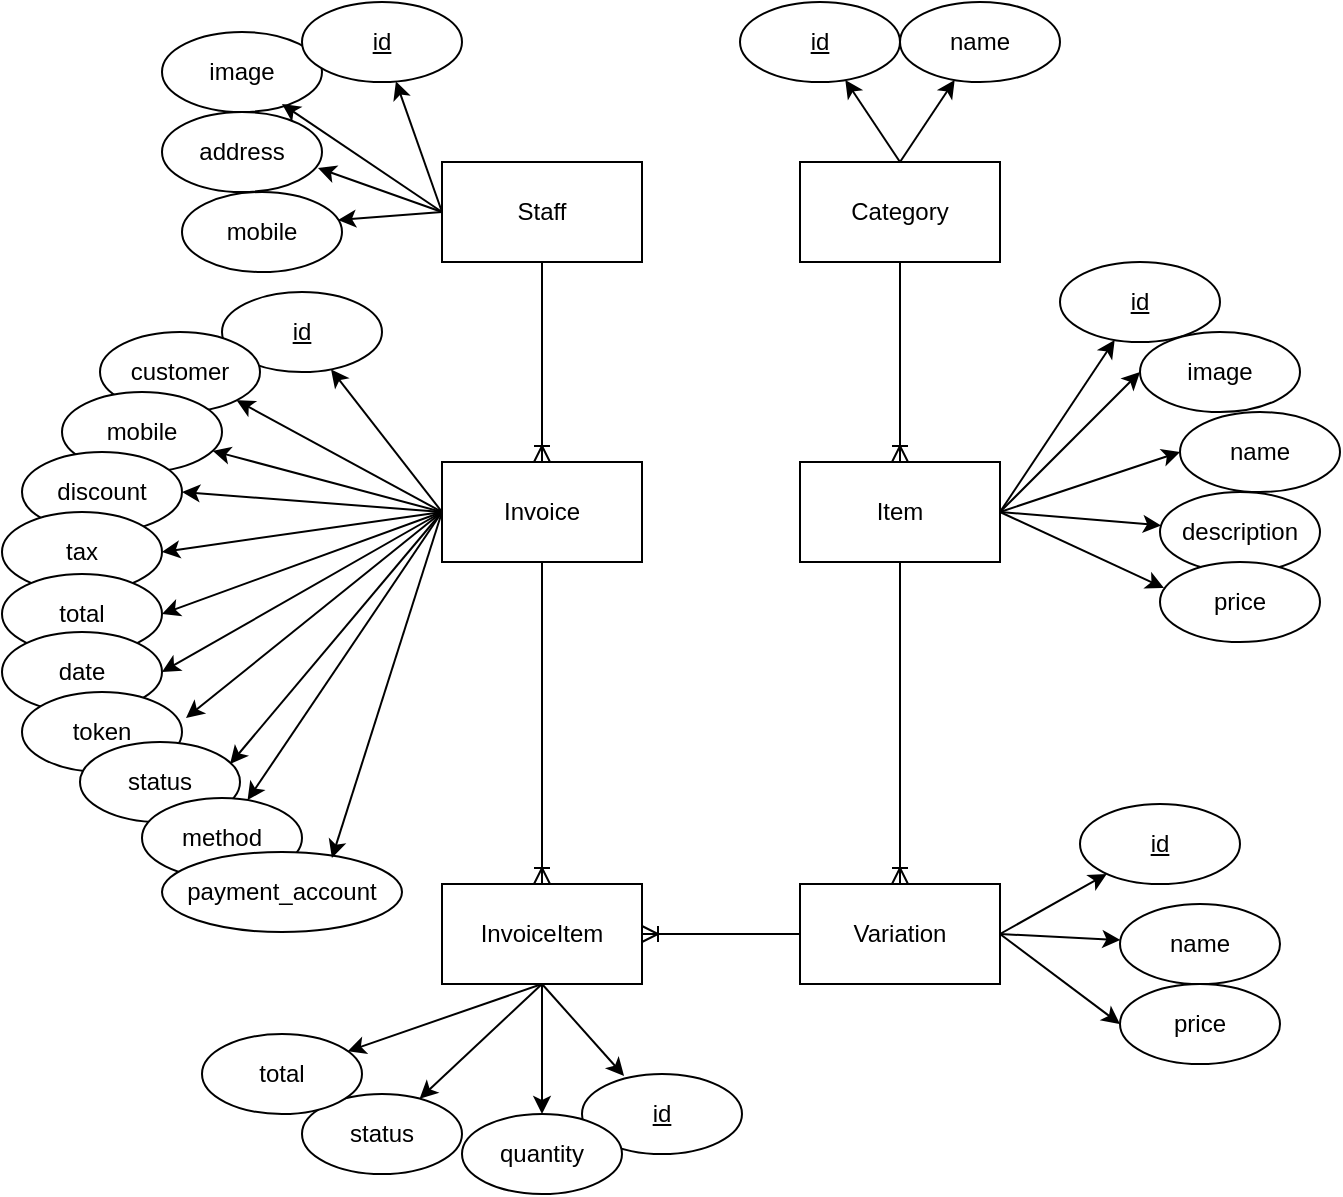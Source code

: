 <mxfile version="22.1.3" type="device">
  <diagram name="Page-1" id="wYk7r6t1lV6fXOfw7ycI">
    <mxGraphModel dx="1434" dy="758" grid="1" gridSize="10" guides="1" tooltips="1" connect="1" arrows="1" fold="1" page="1" pageScale="1" pageWidth="827" pageHeight="1169" math="0" shadow="0">
      <root>
        <mxCell id="0" />
        <mxCell id="1" parent="0" />
        <mxCell id="nywqshWCEzEs_r2thPvB-20" style="edgeStyle=none;rounded=0;orthogonalLoop=1;jettySize=auto;html=1;exitX=0;exitY=0.5;exitDx=0;exitDy=0;" parent="1" source="nywqshWCEzEs_r2thPvB-1" target="nywqshWCEzEs_r2thPvB-19" edge="1">
          <mxGeometry relative="1" as="geometry" />
        </mxCell>
        <mxCell id="yX0rfWaj4uFUzMbaYhsn-1" style="edgeStyle=orthogonalEdgeStyle;rounded=0;orthogonalLoop=1;jettySize=auto;html=1;exitX=0.5;exitY=1;exitDx=0;exitDy=0;endArrow=ERoneToMany;endFill=0;" edge="1" parent="1" source="nywqshWCEzEs_r2thPvB-1" target="nywqshWCEzEs_r2thPvB-5">
          <mxGeometry relative="1" as="geometry" />
        </mxCell>
        <mxCell id="nywqshWCEzEs_r2thPvB-1" value="Staff" style="rounded=1;whiteSpace=wrap;html=1;arcSize=0;" parent="1" vertex="1">
          <mxGeometry x="291" y="215" width="100" height="50" as="geometry" />
        </mxCell>
        <mxCell id="nywqshWCEzEs_r2thPvB-28" style="edgeStyle=none;rounded=0;orthogonalLoop=1;jettySize=auto;html=1;exitX=0.5;exitY=0;exitDx=0;exitDy=0;" parent="1" source="nywqshWCEzEs_r2thPvB-2" target="nywqshWCEzEs_r2thPvB-25" edge="1">
          <mxGeometry relative="1" as="geometry" />
        </mxCell>
        <mxCell id="nywqshWCEzEs_r2thPvB-29" style="edgeStyle=none;rounded=0;orthogonalLoop=1;jettySize=auto;html=1;exitX=0.5;exitY=0;exitDx=0;exitDy=0;" parent="1" source="nywqshWCEzEs_r2thPvB-2" target="nywqshWCEzEs_r2thPvB-27" edge="1">
          <mxGeometry relative="1" as="geometry" />
        </mxCell>
        <mxCell id="nywqshWCEzEs_r2thPvB-2" value="Category" style="rounded=1;whiteSpace=wrap;html=1;arcSize=0;" parent="1" vertex="1">
          <mxGeometry x="470" y="215" width="100" height="50" as="geometry" />
        </mxCell>
        <mxCell id="nywqshWCEzEs_r2thPvB-8" style="edgeStyle=none;rounded=0;orthogonalLoop=1;jettySize=auto;html=1;exitX=0.5;exitY=0;exitDx=0;exitDy=0;entryX=0.5;entryY=1;entryDx=0;entryDy=0;endArrow=none;endFill=0;startArrow=ERoneToMany;startFill=0;" parent="1" source="nywqshWCEzEs_r2thPvB-3" target="nywqshWCEzEs_r2thPvB-2" edge="1">
          <mxGeometry relative="1" as="geometry" />
        </mxCell>
        <mxCell id="nywqshWCEzEs_r2thPvB-35" style="edgeStyle=none;rounded=0;orthogonalLoop=1;jettySize=auto;html=1;exitX=1;exitY=0.5;exitDx=0;exitDy=0;" parent="1" source="nywqshWCEzEs_r2thPvB-3" target="nywqshWCEzEs_r2thPvB-24" edge="1">
          <mxGeometry relative="1" as="geometry" />
        </mxCell>
        <mxCell id="nywqshWCEzEs_r2thPvB-36" style="edgeStyle=none;rounded=0;orthogonalLoop=1;jettySize=auto;html=1;exitX=1;exitY=0.5;exitDx=0;exitDy=0;entryX=0;entryY=0.5;entryDx=0;entryDy=0;" parent="1" source="nywqshWCEzEs_r2thPvB-3" target="nywqshWCEzEs_r2thPvB-30" edge="1">
          <mxGeometry relative="1" as="geometry" />
        </mxCell>
        <mxCell id="nywqshWCEzEs_r2thPvB-37" style="edgeStyle=none;rounded=0;orthogonalLoop=1;jettySize=auto;html=1;exitX=1;exitY=0.5;exitDx=0;exitDy=0;entryX=0;entryY=0.5;entryDx=0;entryDy=0;" parent="1" source="nywqshWCEzEs_r2thPvB-3" target="nywqshWCEzEs_r2thPvB-31" edge="1">
          <mxGeometry relative="1" as="geometry" />
        </mxCell>
        <mxCell id="nywqshWCEzEs_r2thPvB-38" style="edgeStyle=none;rounded=0;orthogonalLoop=1;jettySize=auto;html=1;exitX=1;exitY=0.5;exitDx=0;exitDy=0;" parent="1" source="nywqshWCEzEs_r2thPvB-3" target="nywqshWCEzEs_r2thPvB-32" edge="1">
          <mxGeometry relative="1" as="geometry" />
        </mxCell>
        <mxCell id="nywqshWCEzEs_r2thPvB-3" value="Item" style="rounded=1;whiteSpace=wrap;html=1;arcSize=0;" parent="1" vertex="1">
          <mxGeometry x="470" y="365" width="100" height="50" as="geometry" />
        </mxCell>
        <mxCell id="nywqshWCEzEs_r2thPvB-9" style="edgeStyle=none;rounded=0;orthogonalLoop=1;jettySize=auto;html=1;exitX=0.5;exitY=0;exitDx=0;exitDy=0;startArrow=ERoneToMany;startFill=0;endArrow=none;endFill=0;" parent="1" source="nywqshWCEzEs_r2thPvB-4" target="nywqshWCEzEs_r2thPvB-3" edge="1">
          <mxGeometry relative="1" as="geometry" />
        </mxCell>
        <mxCell id="nywqshWCEzEs_r2thPvB-42" style="edgeStyle=none;rounded=0;orthogonalLoop=1;jettySize=auto;html=1;exitX=1;exitY=0.5;exitDx=0;exitDy=0;" parent="1" source="nywqshWCEzEs_r2thPvB-4" target="nywqshWCEzEs_r2thPvB-23" edge="1">
          <mxGeometry relative="1" as="geometry" />
        </mxCell>
        <mxCell id="nywqshWCEzEs_r2thPvB-43" style="edgeStyle=none;rounded=0;orthogonalLoop=1;jettySize=auto;html=1;exitX=1;exitY=0.5;exitDx=0;exitDy=0;" parent="1" source="nywqshWCEzEs_r2thPvB-4" target="nywqshWCEzEs_r2thPvB-40" edge="1">
          <mxGeometry relative="1" as="geometry" />
        </mxCell>
        <mxCell id="nywqshWCEzEs_r2thPvB-46" style="edgeStyle=none;rounded=0;orthogonalLoop=1;jettySize=auto;html=1;exitX=1;exitY=0.5;exitDx=0;exitDy=0;entryX=0;entryY=0.5;entryDx=0;entryDy=0;" parent="1" source="nywqshWCEzEs_r2thPvB-4" target="nywqshWCEzEs_r2thPvB-41" edge="1">
          <mxGeometry relative="1" as="geometry" />
        </mxCell>
        <mxCell id="nywqshWCEzEs_r2thPvB-4" value="Variation" style="rounded=1;whiteSpace=wrap;html=1;arcSize=0;" parent="1" vertex="1">
          <mxGeometry x="470" y="576" width="100" height="50" as="geometry" />
        </mxCell>
        <mxCell id="nywqshWCEzEs_r2thPvB-71" style="edgeStyle=none;rounded=0;orthogonalLoop=1;jettySize=auto;html=1;exitX=0;exitY=0.5;exitDx=0;exitDy=0;" parent="1" source="nywqshWCEzEs_r2thPvB-5" target="nywqshWCEzEs_r2thPvB-21" edge="1">
          <mxGeometry relative="1" as="geometry" />
        </mxCell>
        <mxCell id="nywqshWCEzEs_r2thPvB-72" style="edgeStyle=none;rounded=0;orthogonalLoop=1;jettySize=auto;html=1;exitX=0;exitY=0.5;exitDx=0;exitDy=0;entryX=1;entryY=1;entryDx=0;entryDy=0;" parent="1" source="nywqshWCEzEs_r2thPvB-5" target="nywqshWCEzEs_r2thPvB-50" edge="1">
          <mxGeometry relative="1" as="geometry" />
        </mxCell>
        <mxCell id="nywqshWCEzEs_r2thPvB-73" style="edgeStyle=none;rounded=0;orthogonalLoop=1;jettySize=auto;html=1;exitX=0;exitY=0.5;exitDx=0;exitDy=0;" parent="1" source="nywqshWCEzEs_r2thPvB-5" target="nywqshWCEzEs_r2thPvB-57" edge="1">
          <mxGeometry relative="1" as="geometry" />
        </mxCell>
        <mxCell id="nywqshWCEzEs_r2thPvB-74" style="edgeStyle=none;rounded=0;orthogonalLoop=1;jettySize=auto;html=1;exitX=0;exitY=0.5;exitDx=0;exitDy=0;entryX=1;entryY=0.5;entryDx=0;entryDy=0;" parent="1" source="nywqshWCEzEs_r2thPvB-5" target="nywqshWCEzEs_r2thPvB-58" edge="1">
          <mxGeometry relative="1" as="geometry" />
        </mxCell>
        <mxCell id="nywqshWCEzEs_r2thPvB-75" style="edgeStyle=none;rounded=0;orthogonalLoop=1;jettySize=auto;html=1;exitX=0;exitY=0.5;exitDx=0;exitDy=0;entryX=1;entryY=0.5;entryDx=0;entryDy=0;" parent="1" source="nywqshWCEzEs_r2thPvB-5" target="nywqshWCEzEs_r2thPvB-59" edge="1">
          <mxGeometry relative="1" as="geometry" />
        </mxCell>
        <mxCell id="nywqshWCEzEs_r2thPvB-76" style="edgeStyle=none;rounded=0;orthogonalLoop=1;jettySize=auto;html=1;exitX=0;exitY=0.5;exitDx=0;exitDy=0;entryX=1;entryY=0.5;entryDx=0;entryDy=0;" parent="1" source="nywqshWCEzEs_r2thPvB-5" target="nywqshWCEzEs_r2thPvB-60" edge="1">
          <mxGeometry relative="1" as="geometry" />
        </mxCell>
        <mxCell id="nywqshWCEzEs_r2thPvB-77" style="edgeStyle=none;rounded=0;orthogonalLoop=1;jettySize=auto;html=1;exitX=0;exitY=0.5;exitDx=0;exitDy=0;entryX=1;entryY=0.5;entryDx=0;entryDy=0;" parent="1" source="nywqshWCEzEs_r2thPvB-5" target="nywqshWCEzEs_r2thPvB-63" edge="1">
          <mxGeometry relative="1" as="geometry" />
        </mxCell>
        <mxCell id="nywqshWCEzEs_r2thPvB-80" style="edgeStyle=none;rounded=0;orthogonalLoop=1;jettySize=auto;html=1;exitX=0;exitY=0.5;exitDx=0;exitDy=0;" parent="1" source="nywqshWCEzEs_r2thPvB-5" target="nywqshWCEzEs_r2thPvB-67" edge="1">
          <mxGeometry relative="1" as="geometry" />
        </mxCell>
        <mxCell id="nywqshWCEzEs_r2thPvB-5" value="Invoice" style="rounded=1;whiteSpace=wrap;html=1;arcSize=0;" parent="1" vertex="1">
          <mxGeometry x="291" y="365" width="100" height="50" as="geometry" />
        </mxCell>
        <mxCell id="nywqshWCEzEs_r2thPvB-11" style="edgeStyle=none;rounded=0;orthogonalLoop=1;jettySize=auto;html=1;exitX=0.5;exitY=0;exitDx=0;exitDy=0;startArrow=ERoneToMany;startFill=0;endArrow=none;endFill=0;" parent="1" source="nywqshWCEzEs_r2thPvB-6" target="nywqshWCEzEs_r2thPvB-5" edge="1">
          <mxGeometry relative="1" as="geometry" />
        </mxCell>
        <mxCell id="nywqshWCEzEs_r2thPvB-12" style="edgeStyle=none;rounded=0;orthogonalLoop=1;jettySize=auto;html=1;exitX=1;exitY=0.5;exitDx=0;exitDy=0;startArrow=ERoneToMany;startFill=0;endArrow=none;endFill=0;" parent="1" source="nywqshWCEzEs_r2thPvB-6" target="nywqshWCEzEs_r2thPvB-4" edge="1">
          <mxGeometry relative="1" as="geometry" />
        </mxCell>
        <mxCell id="nywqshWCEzEs_r2thPvB-54" style="edgeStyle=none;rounded=0;orthogonalLoop=1;jettySize=auto;html=1;exitX=0.5;exitY=1;exitDx=0;exitDy=0;" parent="1" source="nywqshWCEzEs_r2thPvB-6" target="nywqshWCEzEs_r2thPvB-49" edge="1">
          <mxGeometry relative="1" as="geometry" />
        </mxCell>
        <mxCell id="nywqshWCEzEs_r2thPvB-55" style="edgeStyle=none;rounded=0;orthogonalLoop=1;jettySize=auto;html=1;exitX=0.5;exitY=1;exitDx=0;exitDy=0;" parent="1" source="nywqshWCEzEs_r2thPvB-6" target="nywqshWCEzEs_r2thPvB-51" edge="1">
          <mxGeometry relative="1" as="geometry" />
        </mxCell>
        <mxCell id="nywqshWCEzEs_r2thPvB-56" style="edgeStyle=none;rounded=0;orthogonalLoop=1;jettySize=auto;html=1;exitX=0.5;exitY=1;exitDx=0;exitDy=0;" parent="1" source="nywqshWCEzEs_r2thPvB-6" target="nywqshWCEzEs_r2thPvB-52" edge="1">
          <mxGeometry relative="1" as="geometry" />
        </mxCell>
        <mxCell id="nywqshWCEzEs_r2thPvB-6" value="InvoiceItem" style="rounded=1;whiteSpace=wrap;html=1;arcSize=0;" parent="1" vertex="1">
          <mxGeometry x="291" y="576" width="100" height="50" as="geometry" />
        </mxCell>
        <mxCell id="nywqshWCEzEs_r2thPvB-13" value="mobile" style="ellipse;whiteSpace=wrap;html=1;" parent="1" vertex="1">
          <mxGeometry x="161" y="230" width="80" height="40" as="geometry" />
        </mxCell>
        <mxCell id="nywqshWCEzEs_r2thPvB-14" value="address" style="ellipse;whiteSpace=wrap;html=1;" parent="1" vertex="1">
          <mxGeometry x="151" y="190" width="80" height="40" as="geometry" />
        </mxCell>
        <mxCell id="nywqshWCEzEs_r2thPvB-15" value="image" style="ellipse;whiteSpace=wrap;html=1;" parent="1" vertex="1">
          <mxGeometry x="151" y="150" width="80" height="40" as="geometry" />
        </mxCell>
        <mxCell id="nywqshWCEzEs_r2thPvB-16" style="edgeStyle=none;rounded=0;orthogonalLoop=1;jettySize=auto;html=1;exitX=0;exitY=0.5;exitDx=0;exitDy=0;entryX=0.75;entryY=0.9;entryDx=0;entryDy=0;entryPerimeter=0;" parent="1" source="nywqshWCEzEs_r2thPvB-1" target="nywqshWCEzEs_r2thPvB-15" edge="1">
          <mxGeometry relative="1" as="geometry" />
        </mxCell>
        <mxCell id="nywqshWCEzEs_r2thPvB-17" style="edgeStyle=none;rounded=0;orthogonalLoop=1;jettySize=auto;html=1;exitX=0;exitY=0.5;exitDx=0;exitDy=0;entryX=0.975;entryY=0.7;entryDx=0;entryDy=0;entryPerimeter=0;" parent="1" source="nywqshWCEzEs_r2thPvB-1" target="nywqshWCEzEs_r2thPvB-14" edge="1">
          <mxGeometry relative="1" as="geometry" />
        </mxCell>
        <mxCell id="nywqshWCEzEs_r2thPvB-18" style="edgeStyle=none;rounded=0;orthogonalLoop=1;jettySize=auto;html=1;exitX=0;exitY=0.5;exitDx=0;exitDy=0;entryX=0.975;entryY=0.35;entryDx=0;entryDy=0;entryPerimeter=0;" parent="1" source="nywqshWCEzEs_r2thPvB-1" target="nywqshWCEzEs_r2thPvB-13" edge="1">
          <mxGeometry relative="1" as="geometry" />
        </mxCell>
        <mxCell id="nywqshWCEzEs_r2thPvB-19" value="&lt;u&gt;id&lt;/u&gt;" style="ellipse;whiteSpace=wrap;html=1;" parent="1" vertex="1">
          <mxGeometry x="221" y="135" width="80" height="40" as="geometry" />
        </mxCell>
        <mxCell id="nywqshWCEzEs_r2thPvB-21" value="&lt;u&gt;id&lt;/u&gt;" style="ellipse;whiteSpace=wrap;html=1;" parent="1" vertex="1">
          <mxGeometry x="181" y="280" width="80" height="40" as="geometry" />
        </mxCell>
        <mxCell id="nywqshWCEzEs_r2thPvB-22" value="&lt;u&gt;id&lt;/u&gt;" style="ellipse;whiteSpace=wrap;html=1;" parent="1" vertex="1">
          <mxGeometry x="361" y="671" width="80" height="40" as="geometry" />
        </mxCell>
        <mxCell id="nywqshWCEzEs_r2thPvB-23" value="&lt;u&gt;id&lt;/u&gt;" style="ellipse;whiteSpace=wrap;html=1;" parent="1" vertex="1">
          <mxGeometry x="610" y="536" width="80" height="40" as="geometry" />
        </mxCell>
        <mxCell id="nywqshWCEzEs_r2thPvB-24" value="&lt;u&gt;id&lt;/u&gt;" style="ellipse;whiteSpace=wrap;html=1;" parent="1" vertex="1">
          <mxGeometry x="600" y="265" width="80" height="40" as="geometry" />
        </mxCell>
        <mxCell id="nywqshWCEzEs_r2thPvB-25" value="&lt;u&gt;id&lt;/u&gt;" style="ellipse;whiteSpace=wrap;html=1;" parent="1" vertex="1">
          <mxGeometry x="440" y="135" width="80" height="40" as="geometry" />
        </mxCell>
        <mxCell id="nywqshWCEzEs_r2thPvB-27" value="name" style="ellipse;whiteSpace=wrap;html=1;" parent="1" vertex="1">
          <mxGeometry x="520" y="135" width="80" height="40" as="geometry" />
        </mxCell>
        <mxCell id="nywqshWCEzEs_r2thPvB-30" value="image" style="ellipse;whiteSpace=wrap;html=1;" parent="1" vertex="1">
          <mxGeometry x="640" y="300" width="80" height="40" as="geometry" />
        </mxCell>
        <mxCell id="nywqshWCEzEs_r2thPvB-31" value="name" style="ellipse;whiteSpace=wrap;html=1;" parent="1" vertex="1">
          <mxGeometry x="660" y="340" width="80" height="40" as="geometry" />
        </mxCell>
        <mxCell id="nywqshWCEzEs_r2thPvB-32" value="description" style="ellipse;whiteSpace=wrap;html=1;" parent="1" vertex="1">
          <mxGeometry x="650" y="380" width="80" height="40" as="geometry" />
        </mxCell>
        <mxCell id="nywqshWCEzEs_r2thPvB-33" value="price" style="ellipse;whiteSpace=wrap;html=1;" parent="1" vertex="1">
          <mxGeometry x="650" y="415" width="80" height="40" as="geometry" />
        </mxCell>
        <mxCell id="nywqshWCEzEs_r2thPvB-39" style="edgeStyle=none;rounded=0;orthogonalLoop=1;jettySize=auto;html=1;exitX=1;exitY=0.5;exitDx=0;exitDy=0;entryX=0.025;entryY=0.325;entryDx=0;entryDy=0;entryPerimeter=0;" parent="1" source="nywqshWCEzEs_r2thPvB-3" target="nywqshWCEzEs_r2thPvB-33" edge="1">
          <mxGeometry relative="1" as="geometry" />
        </mxCell>
        <mxCell id="nywqshWCEzEs_r2thPvB-40" value="name" style="ellipse;whiteSpace=wrap;html=1;" parent="1" vertex="1">
          <mxGeometry x="630" y="586" width="80" height="40" as="geometry" />
        </mxCell>
        <mxCell id="nywqshWCEzEs_r2thPvB-41" value="price" style="ellipse;whiteSpace=wrap;html=1;" parent="1" vertex="1">
          <mxGeometry x="630" y="626" width="80" height="40" as="geometry" />
        </mxCell>
        <mxCell id="nywqshWCEzEs_r2thPvB-49" value="quantity" style="ellipse;whiteSpace=wrap;html=1;" parent="1" vertex="1">
          <mxGeometry x="301" y="691" width="80" height="40" as="geometry" />
        </mxCell>
        <mxCell id="nywqshWCEzEs_r2thPvB-50" value="customer" style="ellipse;whiteSpace=wrap;html=1;" parent="1" vertex="1">
          <mxGeometry x="120" y="300" width="80" height="40" as="geometry" />
        </mxCell>
        <mxCell id="nywqshWCEzEs_r2thPvB-51" value="status" style="ellipse;whiteSpace=wrap;html=1;" parent="1" vertex="1">
          <mxGeometry x="221" y="681" width="80" height="40" as="geometry" />
        </mxCell>
        <mxCell id="nywqshWCEzEs_r2thPvB-52" value="total" style="ellipse;whiteSpace=wrap;html=1;" parent="1" vertex="1">
          <mxGeometry x="171" y="651" width="80" height="40" as="geometry" />
        </mxCell>
        <mxCell id="nywqshWCEzEs_r2thPvB-53" style="edgeStyle=none;rounded=0;orthogonalLoop=1;jettySize=auto;html=1;exitX=0.5;exitY=1;exitDx=0;exitDy=0;entryX=0.263;entryY=0.025;entryDx=0;entryDy=0;entryPerimeter=0;" parent="1" source="nywqshWCEzEs_r2thPvB-6" target="nywqshWCEzEs_r2thPvB-22" edge="1">
          <mxGeometry relative="1" as="geometry" />
        </mxCell>
        <mxCell id="nywqshWCEzEs_r2thPvB-57" value="mobile" style="ellipse;whiteSpace=wrap;html=1;" parent="1" vertex="1">
          <mxGeometry x="101" y="330" width="80" height="40" as="geometry" />
        </mxCell>
        <mxCell id="nywqshWCEzEs_r2thPvB-58" value="discount" style="ellipse;whiteSpace=wrap;html=1;" parent="1" vertex="1">
          <mxGeometry x="81" y="360" width="80" height="40" as="geometry" />
        </mxCell>
        <mxCell id="nywqshWCEzEs_r2thPvB-59" value="tax" style="ellipse;whiteSpace=wrap;html=1;" parent="1" vertex="1">
          <mxGeometry x="71" y="390" width="80" height="40" as="geometry" />
        </mxCell>
        <mxCell id="nywqshWCEzEs_r2thPvB-60" value="total" style="ellipse;whiteSpace=wrap;html=1;" parent="1" vertex="1">
          <mxGeometry x="71" y="421" width="80" height="40" as="geometry" />
        </mxCell>
        <mxCell id="nywqshWCEzEs_r2thPvB-66" style="edgeStyle=none;rounded=0;orthogonalLoop=1;jettySize=auto;html=1;exitX=0.5;exitY=0;exitDx=0;exitDy=0;" parent="1" source="nywqshWCEzEs_r2thPvB-63" target="nywqshWCEzEs_r2thPvB-60" edge="1">
          <mxGeometry relative="1" as="geometry" />
        </mxCell>
        <mxCell id="nywqshWCEzEs_r2thPvB-63" value="date" style="ellipse;whiteSpace=wrap;html=1;" parent="1" vertex="1">
          <mxGeometry x="71" y="450" width="80" height="40" as="geometry" />
        </mxCell>
        <mxCell id="nywqshWCEzEs_r2thPvB-64" value="token" style="ellipse;whiteSpace=wrap;html=1;" parent="1" vertex="1">
          <mxGeometry x="81" y="480" width="80" height="40" as="geometry" />
        </mxCell>
        <mxCell id="nywqshWCEzEs_r2thPvB-65" value="status" style="ellipse;whiteSpace=wrap;html=1;" parent="1" vertex="1">
          <mxGeometry x="110" y="505" width="80" height="40" as="geometry" />
        </mxCell>
        <mxCell id="nywqshWCEzEs_r2thPvB-67" value="method" style="ellipse;whiteSpace=wrap;html=1;" parent="1" vertex="1">
          <mxGeometry x="141" y="533" width="80" height="40" as="geometry" />
        </mxCell>
        <mxCell id="nywqshWCEzEs_r2thPvB-68" value="payment_account" style="ellipse;whiteSpace=wrap;html=1;" parent="1" vertex="1">
          <mxGeometry x="151" y="560" width="120" height="40" as="geometry" />
        </mxCell>
        <mxCell id="nywqshWCEzEs_r2thPvB-78" style="edgeStyle=none;rounded=0;orthogonalLoop=1;jettySize=auto;html=1;exitX=0;exitY=0.5;exitDx=0;exitDy=0;entryX=1.025;entryY=0.325;entryDx=0;entryDy=0;entryPerimeter=0;" parent="1" source="nywqshWCEzEs_r2thPvB-5" target="nywqshWCEzEs_r2thPvB-64" edge="1">
          <mxGeometry relative="1" as="geometry" />
        </mxCell>
        <mxCell id="nywqshWCEzEs_r2thPvB-79" style="edgeStyle=none;rounded=0;orthogonalLoop=1;jettySize=auto;html=1;exitX=0;exitY=0.5;exitDx=0;exitDy=0;entryX=0.938;entryY=0.275;entryDx=0;entryDy=0;entryPerimeter=0;" parent="1" source="nywqshWCEzEs_r2thPvB-5" target="nywqshWCEzEs_r2thPvB-65" edge="1">
          <mxGeometry relative="1" as="geometry" />
        </mxCell>
        <mxCell id="nywqshWCEzEs_r2thPvB-81" style="edgeStyle=none;rounded=0;orthogonalLoop=1;jettySize=auto;html=1;exitX=0;exitY=0.5;exitDx=0;exitDy=0;entryX=0.708;entryY=0.075;entryDx=0;entryDy=0;entryPerimeter=0;" parent="1" source="nywqshWCEzEs_r2thPvB-5" target="nywqshWCEzEs_r2thPvB-68" edge="1">
          <mxGeometry relative="1" as="geometry" />
        </mxCell>
      </root>
    </mxGraphModel>
  </diagram>
</mxfile>
